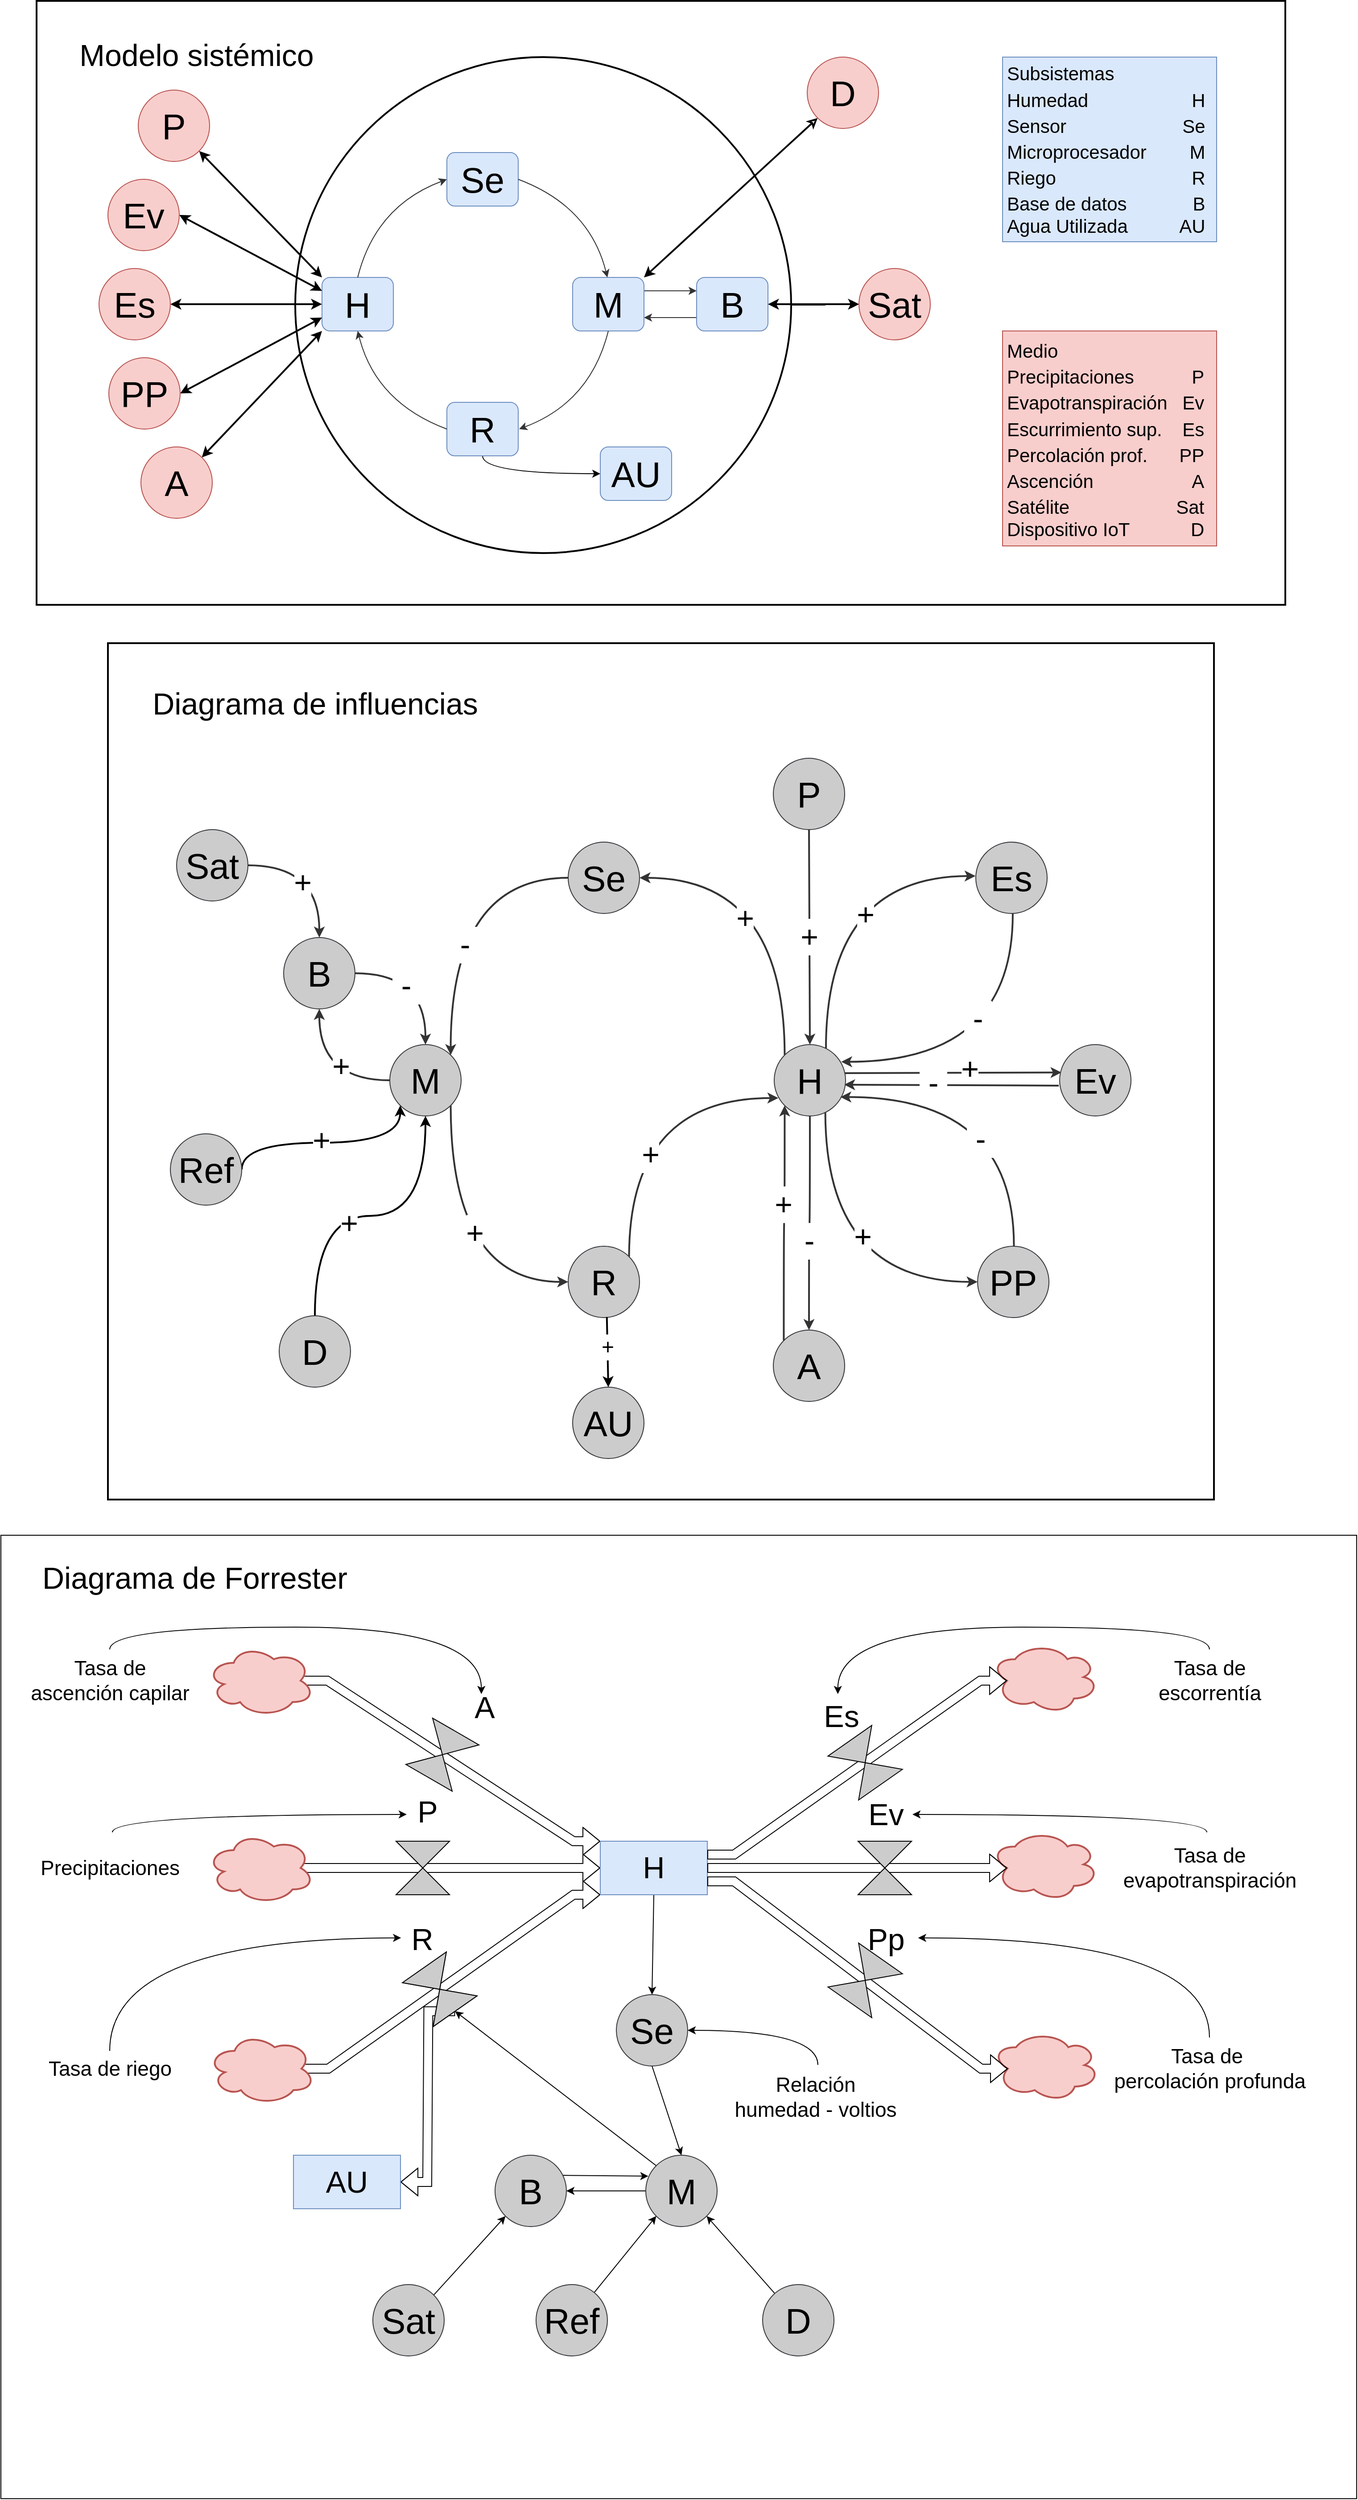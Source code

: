 <mxfile version="20.5.3" type="device"><diagram id="C5RBs43oDa-KdzZeNtuy" name="Page-1"><mxGraphModel dx="2495" dy="1468" grid="1" gridSize="10" guides="1" tooltips="1" connect="1" arrows="1" fold="1" page="1" pageScale="1" pageWidth="827" pageHeight="1169" math="0" shadow="0"><root><mxCell id="WIyWlLk6GJQsqaUBKTNV-0"/><mxCell id="WIyWlLk6GJQsqaUBKTNV-1" parent="WIyWlLk6GJQsqaUBKTNV-0"/><mxCell id="Ff0MFv3iBx06wTIk_5D9-178" value="" style="rounded=0;whiteSpace=wrap;html=1;labelBackgroundColor=#FFFFFF;strokeWidth=2;fontSize=34;fillColor=none;" parent="WIyWlLk6GJQsqaUBKTNV-1" vertex="1"><mxGeometry x="840" y="880" width="1240" height="960" as="geometry"/></mxCell><mxCell id="Ff0MFv3iBx06wTIk_5D9-177" value="" style="rounded=0;whiteSpace=wrap;html=1;labelBackgroundColor=#FFFFFF;strokeWidth=2;fontSize=34;fillColor=none;" parent="WIyWlLk6GJQsqaUBKTNV-1" vertex="1"><mxGeometry x="760" y="160" width="1400" height="677" as="geometry"/></mxCell><mxCell id="Qm_JlSq3FeV8o4P3RYA1-11" value="" style="rounded=0;whiteSpace=wrap;html=1;fontSize=24;fillColor=none;" parent="WIyWlLk6GJQsqaUBKTNV-1" vertex="1"><mxGeometry x="720" y="1880" width="1520" height="1080" as="geometry"/></mxCell><mxCell id="yr9IT9zQDYtp3WqwoEco-1" value="" style="edgeStyle=orthogonalEdgeStyle;rounded=0;orthogonalLoop=1;jettySize=auto;html=1;" edge="1" parent="WIyWlLk6GJQsqaUBKTNV-1" source="Ff0MFv3iBx06wTIk_5D9-63" target="Ff0MFv3iBx06wTIk_5D9-74"><mxGeometry relative="1" as="geometry"/></mxCell><mxCell id="Ff0MFv3iBx06wTIk_5D9-63" value="" style="ellipse;whiteSpace=wrap;html=1;aspect=fixed;fontSize=40;fillColor=none;strokeWidth=2;" parent="WIyWlLk6GJQsqaUBKTNV-1" vertex="1"><mxGeometry x="1050" y="223" width="556" height="556" as="geometry"/></mxCell><mxCell id="Ff0MFv3iBx06wTIk_5D9-36" value="Se" style="rounded=1;whiteSpace=wrap;html=1;fillColor=#dae8fc;strokeColor=#6c8ebf;fontSize=40;" parent="WIyWlLk6GJQsqaUBKTNV-1" vertex="1"><mxGeometry x="1220" y="330" width="80" height="60" as="geometry"/></mxCell><mxCell id="Ff0MFv3iBx06wTIk_5D9-59" style="edgeStyle=orthogonalEdgeStyle;rounded=0;orthogonalLoop=1;jettySize=auto;html=1;exitX=0;exitY=0.75;exitDx=0;exitDy=0;entryX=1;entryY=0.75;entryDx=0;entryDy=0;fontSize=40;strokeColor=#333333;" parent="WIyWlLk6GJQsqaUBKTNV-1" source="Ff0MFv3iBx06wTIk_5D9-37" target="Ff0MFv3iBx06wTIk_5D9-39" edge="1"><mxGeometry relative="1" as="geometry"/></mxCell><mxCell id="Ff0MFv3iBx06wTIk_5D9-37" value="B" style="rounded=1;whiteSpace=wrap;html=1;fillColor=#dae8fc;strokeColor=#6c8ebf;fontSize=40;" parent="WIyWlLk6GJQsqaUBKTNV-1" vertex="1"><mxGeometry x="1500" y="470" width="80" height="60" as="geometry"/></mxCell><mxCell id="Ff0MFv3iBx06wTIk_5D9-38" value="H" style="rounded=1;whiteSpace=wrap;html=1;fillColor=#dae8fc;strokeColor=#6c8ebf;fontSize=40;" parent="WIyWlLk6GJQsqaUBKTNV-1" vertex="1"><mxGeometry x="1080" y="470" width="80" height="60" as="geometry"/></mxCell><mxCell id="Ff0MFv3iBx06wTIk_5D9-58" style="edgeStyle=orthogonalEdgeStyle;rounded=0;orthogonalLoop=1;jettySize=auto;html=1;exitX=1;exitY=0.25;exitDx=0;exitDy=0;entryX=0;entryY=0.25;entryDx=0;entryDy=0;fontSize=40;strokeColor=#333333;" parent="WIyWlLk6GJQsqaUBKTNV-1" source="Ff0MFv3iBx06wTIk_5D9-39" target="Ff0MFv3iBx06wTIk_5D9-37" edge="1"><mxGeometry relative="1" as="geometry"/></mxCell><mxCell id="Ff0MFv3iBx06wTIk_5D9-39" value="M" style="rounded=1;whiteSpace=wrap;html=1;fillColor=#dae8fc;strokeColor=#6c8ebf;fontSize=40;" parent="WIyWlLk6GJQsqaUBKTNV-1" vertex="1"><mxGeometry x="1361" y="470" width="80" height="60" as="geometry"/></mxCell><mxCell id="sYHzfbM6KBAY3RaEJXUF-8" style="edgeStyle=orthogonalEdgeStyle;curved=1;rounded=0;orthogonalLoop=1;jettySize=auto;html=1;fontSize=24;exitX=0.5;exitY=1;exitDx=0;exitDy=0;" parent="WIyWlLk6GJQsqaUBKTNV-1" source="Ff0MFv3iBx06wTIk_5D9-40" target="sYHzfbM6KBAY3RaEJXUF-0" edge="1"><mxGeometry relative="1" as="geometry"/></mxCell><mxCell id="Ff0MFv3iBx06wTIk_5D9-40" value="R" style="rounded=1;whiteSpace=wrap;html=1;fillColor=#dae8fc;strokeColor=#6c8ebf;fontSize=40;" parent="WIyWlLk6GJQsqaUBKTNV-1" vertex="1"><mxGeometry x="1220" y="610" width="80" height="60" as="geometry"/></mxCell><mxCell id="Ff0MFv3iBx06wTIk_5D9-52" value="" style="curved=1;endArrow=classic;html=1;rounded=0;fontSize=40;exitX=0.5;exitY=0;exitDx=0;exitDy=0;entryX=0;entryY=0.5;entryDx=0;entryDy=0;strokeColor=#333333;" parent="WIyWlLk6GJQsqaUBKTNV-1" source="Ff0MFv3iBx06wTIk_5D9-38" target="Ff0MFv3iBx06wTIk_5D9-36" edge="1"><mxGeometry width="50" height="50" relative="1" as="geometry"><mxPoint x="1200" y="460" as="sourcePoint"/><mxPoint x="1250" y="410" as="targetPoint"/><Array as="points"><mxPoint x="1140" y="390"/></Array></mxGeometry></mxCell><mxCell id="Ff0MFv3iBx06wTIk_5D9-54" value="" style="curved=1;endArrow=classic;html=1;rounded=0;fontSize=40;exitX=0.5;exitY=0;exitDx=0;exitDy=0;entryX=0;entryY=0.5;entryDx=0;entryDy=0;strokeColor=#333333;" parent="WIyWlLk6GJQsqaUBKTNV-1" edge="1"><mxGeometry width="50" height="50" relative="1" as="geometry"><mxPoint x="1300.0" y="360" as="sourcePoint"/><mxPoint x="1400.0" y="470.0" as="targetPoint"/><Array as="points"><mxPoint x="1380" y="390"/></Array></mxGeometry></mxCell><mxCell id="Ff0MFv3iBx06wTIk_5D9-55" value="" style="curved=1;endArrow=classic;html=1;rounded=0;fontSize=40;exitX=0.5;exitY=0;exitDx=0;exitDy=0;entryX=0;entryY=0.5;entryDx=0;entryDy=0;strokeColor=#333333;" parent="WIyWlLk6GJQsqaUBKTNV-1" edge="1"><mxGeometry width="50" height="50" relative="1" as="geometry"><mxPoint x="1401.0" y="530.0" as="sourcePoint"/><mxPoint x="1301.0" y="640" as="targetPoint"/><Array as="points"><mxPoint x="1381.0" y="610"/></Array></mxGeometry></mxCell><mxCell id="Ff0MFv3iBx06wTIk_5D9-56" value="" style="curved=1;endArrow=classic;html=1;rounded=0;fontSize=40;exitX=0.5;exitY=0;exitDx=0;exitDy=0;entryX=0;entryY=0.5;entryDx=0;entryDy=0;strokeColor=#333333;" parent="WIyWlLk6GJQsqaUBKTNV-1" edge="1"><mxGeometry width="50" height="50" relative="1" as="geometry"><mxPoint x="1220.0" y="640" as="sourcePoint"/><mxPoint x="1120.0" y="530.0" as="targetPoint"/><Array as="points"><mxPoint x="1140" y="610"/></Array></mxGeometry></mxCell><mxCell id="Ff0MFv3iBx06wTIk_5D9-81" style="edgeStyle=none;rounded=0;orthogonalLoop=1;jettySize=auto;html=1;exitX=1;exitY=1;exitDx=0;exitDy=0;entryX=0;entryY=0;entryDx=0;entryDy=0;fontSize=40;startArrow=classic;startFill=1;endArrow=classic;endFill=1;strokeWidth=2;" parent="WIyWlLk6GJQsqaUBKTNV-1" source="Ff0MFv3iBx06wTIk_5D9-66" target="Ff0MFv3iBx06wTIk_5D9-38" edge="1"><mxGeometry relative="1" as="geometry"/></mxCell><mxCell id="Ff0MFv3iBx06wTIk_5D9-66" value="P" style="ellipse;whiteSpace=wrap;html=1;aspect=fixed;fontSize=40;fillColor=#f8cecc;strokeColor=#b85450;" parent="WIyWlLk6GJQsqaUBKTNV-1" vertex="1"><mxGeometry x="874" y="260" width="80" height="80" as="geometry"/></mxCell><mxCell id="Ff0MFv3iBx06wTIk_5D9-84" style="edgeStyle=none;rounded=0;orthogonalLoop=1;jettySize=auto;html=1;exitX=1;exitY=0.5;exitDx=0;exitDy=0;entryX=0;entryY=0.75;entryDx=0;entryDy=0;fontSize=40;startArrow=classic;startFill=1;endArrow=classic;endFill=1;strokeWidth=2;" parent="WIyWlLk6GJQsqaUBKTNV-1" source="Ff0MFv3iBx06wTIk_5D9-69" target="Ff0MFv3iBx06wTIk_5D9-38" edge="1"><mxGeometry relative="1" as="geometry"/></mxCell><mxCell id="Ff0MFv3iBx06wTIk_5D9-69" value="PP" style="ellipse;whiteSpace=wrap;html=1;aspect=fixed;fontSize=40;fillColor=#f8cecc;strokeColor=#b85450;" parent="WIyWlLk6GJQsqaUBKTNV-1" vertex="1"><mxGeometry x="841" y="560" width="80" height="80" as="geometry"/></mxCell><mxCell id="Ff0MFv3iBx06wTIk_5D9-83" style="edgeStyle=none;rounded=0;orthogonalLoop=1;jettySize=auto;html=1;exitX=1;exitY=0.5;exitDx=0;exitDy=0;entryX=0;entryY=0.5;entryDx=0;entryDy=0;fontSize=40;startArrow=classic;startFill=1;endArrow=classic;endFill=1;strokeWidth=2;" parent="WIyWlLk6GJQsqaUBKTNV-1" source="Ff0MFv3iBx06wTIk_5D9-70" target="Ff0MFv3iBx06wTIk_5D9-38" edge="1"><mxGeometry relative="1" as="geometry"/></mxCell><mxCell id="Ff0MFv3iBx06wTIk_5D9-70" value="Es" style="ellipse;whiteSpace=wrap;html=1;aspect=fixed;fontSize=40;fillColor=#f8cecc;strokeColor=#b85450;" parent="WIyWlLk6GJQsqaUBKTNV-1" vertex="1"><mxGeometry x="830" y="460" width="80" height="80" as="geometry"/></mxCell><mxCell id="Ff0MFv3iBx06wTIk_5D9-80" style="edgeStyle=none;rounded=0;orthogonalLoop=1;jettySize=auto;html=1;exitX=1;exitY=0;exitDx=0;exitDy=0;entryX=0;entryY=1;entryDx=0;entryDy=0;fontSize=40;startArrow=classic;startFill=1;endArrow=classic;endFill=1;strokeWidth=2;" parent="WIyWlLk6GJQsqaUBKTNV-1" source="Ff0MFv3iBx06wTIk_5D9-72" target="Ff0MFv3iBx06wTIk_5D9-38" edge="1"><mxGeometry relative="1" as="geometry"/></mxCell><mxCell id="Ff0MFv3iBx06wTIk_5D9-72" value="A" style="ellipse;whiteSpace=wrap;html=1;aspect=fixed;fontSize=40;fillColor=#f8cecc;strokeColor=#b85450;" parent="WIyWlLk6GJQsqaUBKTNV-1" vertex="1"><mxGeometry x="877" y="660" width="80" height="80" as="geometry"/></mxCell><mxCell id="Ff0MFv3iBx06wTIk_5D9-82" style="edgeStyle=none;rounded=0;orthogonalLoop=1;jettySize=auto;html=1;exitX=1;exitY=0.5;exitDx=0;exitDy=0;entryX=0;entryY=0.25;entryDx=0;entryDy=0;fontSize=40;startArrow=classic;startFill=1;endArrow=classic;endFill=1;strokeWidth=2;" parent="WIyWlLk6GJQsqaUBKTNV-1" source="Ff0MFv3iBx06wTIk_5D9-73" target="Ff0MFv3iBx06wTIk_5D9-38" edge="1"><mxGeometry relative="1" as="geometry"/></mxCell><mxCell id="Ff0MFv3iBx06wTIk_5D9-73" value="Ev" style="ellipse;whiteSpace=wrap;html=1;aspect=fixed;fontSize=40;fillColor=#f8cecc;strokeColor=#b85450;" parent="WIyWlLk6GJQsqaUBKTNV-1" vertex="1"><mxGeometry x="840" y="360" width="80" height="80" as="geometry"/></mxCell><mxCell id="Ff0MFv3iBx06wTIk_5D9-85" style="edgeStyle=none;rounded=0;orthogonalLoop=1;jettySize=auto;html=1;exitX=0;exitY=0.5;exitDx=0;exitDy=0;entryX=1;entryY=0.5;entryDx=0;entryDy=0;fontSize=40;startArrow=classic;startFill=1;endArrow=classic;endFill=1;strokeWidth=2;" parent="WIyWlLk6GJQsqaUBKTNV-1" source="Ff0MFv3iBx06wTIk_5D9-74" target="Ff0MFv3iBx06wTIk_5D9-37" edge="1"><mxGeometry relative="1" as="geometry"/></mxCell><mxCell id="Ff0MFv3iBx06wTIk_5D9-74" value="Sat" style="ellipse;whiteSpace=wrap;html=1;aspect=fixed;fontSize=40;fillColor=#f8cecc;strokeColor=#b85450;" parent="WIyWlLk6GJQsqaUBKTNV-1" vertex="1"><mxGeometry x="1682" y="460" width="80" height="80" as="geometry"/></mxCell><mxCell id="Ff0MFv3iBx06wTIk_5D9-86" value="&lt;table style=&quot;font-size: 21px;&quot;&gt;&lt;tbody&gt;&lt;tr&gt;&lt;td&gt;Subsistemas&lt;/td&gt;&lt;td&gt;&lt;br&gt;&lt;/td&gt;&lt;/tr&gt;&lt;tr&gt;&lt;td&gt;Humedad&lt;/td&gt;&lt;td style=&quot;text-align: right;&quot;&gt;&amp;nbsp; &amp;nbsp; &amp;nbsp; H&lt;/td&gt;&lt;/tr&gt;&lt;tr&gt;&lt;td&gt;Sensor&lt;/td&gt;&lt;td style=&quot;text-align: right;&quot;&gt;Se&lt;/td&gt;&lt;/tr&gt;&lt;tr&gt;&lt;td&gt;Microprocesador&amp;nbsp;&amp;nbsp;&lt;/td&gt;&lt;td style=&quot;text-align: right;&quot;&gt;M&lt;/td&gt;&lt;/tr&gt;&lt;tr&gt;&lt;td&gt;Riego&lt;/td&gt;&lt;td style=&quot;text-align: right;&quot;&gt;R&lt;/td&gt;&lt;/tr&gt;&lt;tr&gt;&lt;td&gt;Base de datos&lt;br&gt;Agua Utilizada&lt;/td&gt;&lt;td style=&quot;text-align: right;&quot;&gt;B&lt;br&gt;AU&lt;/td&gt;&lt;/tr&gt;&lt;/tbody&gt;&lt;/table&gt;" style="rounded=0;whiteSpace=wrap;html=1;strokeColor=#6c8ebf;fontSize=34;fillColor=#dae8fc;align=left;" parent="WIyWlLk6GJQsqaUBKTNV-1" vertex="1"><mxGeometry x="1843" y="223" width="240" height="207" as="geometry"/></mxCell><mxCell id="Ff0MFv3iBx06wTIk_5D9-87" value="&lt;table style=&quot;font-size: 21px;&quot;&gt;&lt;tbody style=&quot;font-size: 21px;&quot;&gt;&lt;tr style=&quot;font-size: 21px;&quot;&gt;&lt;td style=&quot;font-size: 21px;&quot;&gt;Medio&lt;/td&gt;&lt;td style=&quot;font-size: 21px;&quot;&gt;&lt;br style=&quot;font-size: 21px;&quot;&gt;&lt;/td&gt;&lt;/tr&gt;&lt;tr style=&quot;font-size: 21px;&quot;&gt;&lt;td style=&quot;font-size: 21px;&quot;&gt;Precipitaciones&lt;/td&gt;&lt;td style=&quot;text-align: right; font-size: 21px;&quot;&gt;&amp;nbsp; &amp;nbsp; P&lt;/td&gt;&lt;/tr&gt;&lt;tr style=&quot;font-size: 21px;&quot;&gt;&lt;td style=&quot;text-align: center; font-size: 21px;&quot;&gt;Evapotranspiración&lt;/td&gt;&lt;td style=&quot;text-align: right; font-size: 21px;&quot;&gt;Ev&lt;/td&gt;&lt;/tr&gt;&lt;tr style=&quot;font-size: 21px;&quot;&gt;&lt;td style=&quot;font-size: 21px;&quot;&gt;Escurrimiento sup.&lt;/td&gt;&lt;td style=&quot;text-align: right; font-size: 21px;&quot;&gt;Es&lt;/td&gt;&lt;/tr&gt;&lt;tr style=&quot;font-size: 21px;&quot;&gt;&lt;td style=&quot;font-size: 21px;&quot;&gt;Percolación prof.&lt;/td&gt;&lt;td style=&quot;text-align: right; font-size: 21px;&quot;&gt;PP&lt;/td&gt;&lt;/tr&gt;&lt;tr style=&quot;font-size: 21px;&quot;&gt;&lt;td style=&quot;font-size: 21px;&quot;&gt;Ascención&lt;/td&gt;&lt;td style=&quot;text-align: right; font-size: 21px;&quot;&gt;A&lt;/td&gt;&lt;/tr&gt;&lt;tr style=&quot;font-size: 21px;&quot;&gt;&lt;td style=&quot;font-size: 21px;&quot;&gt;Satélite&lt;br&gt;Dispositivo IoT&lt;/td&gt;&lt;td style=&quot;text-align: right; font-size: 21px;&quot;&gt;Sat&lt;br&gt;D&lt;/td&gt;&lt;/tr&gt;&lt;tr style=&quot;font-size: 21px;&quot;&gt;&lt;td style=&quot;font-size: 21px;&quot;&gt;&lt;br style=&quot;font-size: 21px;&quot;&gt;&lt;/td&gt;&lt;td style=&quot;font-size: 21px;&quot;&gt;&lt;br style=&quot;font-size: 21px;&quot;&gt;&lt;/td&gt;&lt;/tr&gt;&lt;/tbody&gt;&lt;/table&gt;" style="rounded=0;whiteSpace=wrap;html=1;strokeColor=#b85450;fontSize=21;fillColor=#f8cecc;align=left;verticalAlign=top;" parent="WIyWlLk6GJQsqaUBKTNV-1" vertex="1"><mxGeometry x="1843" y="530" width="240" height="241" as="geometry"/></mxCell><mxCell id="Ff0MFv3iBx06wTIk_5D9-154" style="edgeStyle=none;rounded=0;orthogonalLoop=1;jettySize=auto;html=1;exitX=0.5;exitY=0;exitDx=0;exitDy=0;entryX=0.5;entryY=1;entryDx=0;entryDy=0;strokeColor=#333333;strokeWidth=2;fontSize=21;startArrow=classic;startFill=1;endArrow=none;endFill=0;" parent="WIyWlLk6GJQsqaUBKTNV-1" source="Ff0MFv3iBx06wTIk_5D9-120" target="Ff0MFv3iBx06wTIk_5D9-107" edge="1"><mxGeometry relative="1" as="geometry"/></mxCell><mxCell id="Ff0MFv3iBx06wTIk_5D9-158" value="&lt;font style=&quot;font-size: 34px; background-color: rgb(255, 255, 255);&quot;&gt;+&lt;/font&gt;" style="edgeLabel;html=1;align=center;verticalAlign=middle;resizable=0;points=[];fontSize=21;" parent="Ff0MFv3iBx06wTIk_5D9-154" vertex="1" connectable="0"><mxGeometry x="-0.295" y="-1" relative="1" as="geometry"><mxPoint x="-2" y="-36" as="offset"/></mxGeometry></mxCell><mxCell id="Ff0MFv3iBx06wTIk_5D9-107" value="P" style="ellipse;whiteSpace=wrap;html=1;aspect=fixed;fontSize=40;fillColor=#CCCCCC;strokeColor=#36393d;" parent="WIyWlLk6GJQsqaUBKTNV-1" vertex="1"><mxGeometry x="1586" y="1009" width="80" height="80" as="geometry"/></mxCell><mxCell id="Ff0MFv3iBx06wTIk_5D9-147" style="edgeStyle=orthogonalEdgeStyle;curved=1;rounded=0;orthogonalLoop=1;jettySize=auto;html=1;exitX=0;exitY=0.5;exitDx=0;exitDy=0;entryX=0.716;entryY=0.942;entryDx=0;entryDy=0;strokeColor=#333333;strokeWidth=2;fontSize=21;startArrow=classic;startFill=1;endArrow=none;endFill=0;entryPerimeter=0;" parent="WIyWlLk6GJQsqaUBKTNV-1" source="Ff0MFv3iBx06wTIk_5D9-109" target="Ff0MFv3iBx06wTIk_5D9-120" edge="1"><mxGeometry relative="1" as="geometry"/></mxCell><mxCell id="Ff0MFv3iBx06wTIk_5D9-167" value="+" style="edgeLabel;html=1;align=center;verticalAlign=middle;resizable=0;points=[];fontSize=34;" parent="Ff0MFv3iBx06wTIk_5D9-147" vertex="1" connectable="0"><mxGeometry x="0.227" y="-41" relative="1" as="geometry"><mxPoint as="offset"/></mxGeometry></mxCell><mxCell id="Ff0MFv3iBx06wTIk_5D9-109" value="PP" style="ellipse;whiteSpace=wrap;html=1;aspect=fixed;fontSize=40;fillColor=#CCCCCC;strokeColor=#36393d;" parent="WIyWlLk6GJQsqaUBKTNV-1" vertex="1"><mxGeometry x="1815" y="1556" width="80" height="80" as="geometry"/></mxCell><mxCell id="Ff0MFv3iBx06wTIk_5D9-111" value="Es" style="ellipse;whiteSpace=wrap;html=1;aspect=fixed;fontSize=40;fillColor=#CCCCCC;strokeColor=#36393d;" parent="WIyWlLk6GJQsqaUBKTNV-1" vertex="1"><mxGeometry x="1813" y="1103" width="80" height="80" as="geometry"/></mxCell><mxCell id="Ff0MFv3iBx06wTIk_5D9-146" style="edgeStyle=orthogonalEdgeStyle;curved=1;rounded=0;orthogonalLoop=1;jettySize=auto;html=1;exitX=0.5;exitY=0;exitDx=0;exitDy=0;entryX=0.5;entryY=1;entryDx=0;entryDy=0;strokeColor=#333333;strokeWidth=2;fontSize=21;startArrow=classic;startFill=1;endArrow=none;endFill=0;" parent="WIyWlLk6GJQsqaUBKTNV-1" source="Ff0MFv3iBx06wTIk_5D9-113" target="Ff0MFv3iBx06wTIk_5D9-120" edge="1"><mxGeometry relative="1" as="geometry"/></mxCell><mxCell id="Ff0MFv3iBx06wTIk_5D9-168" value="&amp;nbsp;-&amp;nbsp;" style="edgeLabel;html=1;align=center;verticalAlign=middle;resizable=0;points=[];fontSize=34;" parent="Ff0MFv3iBx06wTIk_5D9-146" vertex="1" connectable="0"><mxGeometry x="0.196" y="-1" relative="1" as="geometry"><mxPoint x="-2" y="43" as="offset"/></mxGeometry></mxCell><mxCell id="Ff0MFv3iBx06wTIk_5D9-113" value="A" style="ellipse;whiteSpace=wrap;html=1;aspect=fixed;fontSize=40;fillColor=#CCCCCC;strokeColor=#36393d;" parent="WIyWlLk6GJQsqaUBKTNV-1" vertex="1"><mxGeometry x="1586" y="1650" width="80" height="80" as="geometry"/></mxCell><mxCell id="Ff0MFv3iBx06wTIk_5D9-155" style="edgeStyle=none;rounded=0;orthogonalLoop=1;jettySize=auto;html=1;exitX=0.026;exitY=0.291;exitDx=0;exitDy=0;entryX=0.983;entryY=0.3;entryDx=0;entryDy=0;entryPerimeter=0;strokeColor=#333333;strokeWidth=2;fontSize=21;startArrow=classic;startFill=1;endArrow=none;endFill=0;exitPerimeter=0;" parent="WIyWlLk6GJQsqaUBKTNV-1" edge="1"><mxGeometry relative="1" as="geometry"><mxPoint x="1909.08" y="1361.28" as="sourcePoint"/><mxPoint x="1665.64" y="1362" as="targetPoint"/></mxGeometry></mxCell><mxCell id="Ff0MFv3iBx06wTIk_5D9-164" value="+" style="edgeLabel;html=1;align=center;verticalAlign=middle;resizable=0;points=[];fontSize=34;" parent="Ff0MFv3iBx06wTIk_5D9-155" vertex="1" connectable="0"><mxGeometry x="-0.262" y="-5" relative="1" as="geometry"><mxPoint x="-13" as="offset"/></mxGeometry></mxCell><mxCell id="Ff0MFv3iBx06wTIk_5D9-115" value="Ev" style="ellipse;whiteSpace=wrap;html=1;aspect=fixed;fontSize=40;fillColor=#CCCCCC;strokeColor=#36393d;" parent="WIyWlLk6GJQsqaUBKTNV-1" vertex="1"><mxGeometry x="1907" y="1330" width="80" height="80" as="geometry"/></mxCell><mxCell id="Ff0MFv3iBx06wTIk_5D9-127" style="edgeStyle=orthogonalEdgeStyle;curved=1;rounded=0;orthogonalLoop=1;jettySize=auto;html=1;exitX=1;exitY=0.5;exitDx=0;exitDy=0;entryX=0.5;entryY=0;entryDx=0;entryDy=0;strokeColor=#333333;strokeWidth=2;fontSize=21;startArrow=none;startFill=0;endArrow=classic;endFill=1;" parent="WIyWlLk6GJQsqaUBKTNV-1" source="Ff0MFv3iBx06wTIk_5D9-117" target="Ff0MFv3iBx06wTIk_5D9-118" edge="1"><mxGeometry relative="1" as="geometry"/></mxCell><mxCell id="Ff0MFv3iBx06wTIk_5D9-176" value="+" style="edgeLabel;html=1;align=center;verticalAlign=middle;resizable=0;points=[];fontSize=34;" parent="Ff0MFv3iBx06wTIk_5D9-127" vertex="1" connectable="0"><mxGeometry x="-0.25" y="-19" relative="1" as="geometry"><mxPoint as="offset"/></mxGeometry></mxCell><mxCell id="Ff0MFv3iBx06wTIk_5D9-117" value="Sat" style="ellipse;whiteSpace=wrap;html=1;aspect=fixed;fontSize=40;fillColor=#CCCCCC;strokeColor=#36393d;flipV=0;" parent="WIyWlLk6GJQsqaUBKTNV-1" vertex="1"><mxGeometry x="917" y="1089" width="80" height="80" as="geometry"/></mxCell><mxCell id="Ff0MFv3iBx06wTIk_5D9-129" style="edgeStyle=orthogonalEdgeStyle;curved=1;rounded=0;orthogonalLoop=1;jettySize=auto;html=1;exitX=1;exitY=0.5;exitDx=0;exitDy=0;entryX=0.5;entryY=0;entryDx=0;entryDy=0;strokeColor=#333333;strokeWidth=2;fontSize=21;startArrow=none;startFill=0;endArrow=classic;endFill=1;" parent="WIyWlLk6GJQsqaUBKTNV-1" source="Ff0MFv3iBx06wTIk_5D9-118" target="Ff0MFv3iBx06wTIk_5D9-123" edge="1"><mxGeometry relative="1" as="geometry"/></mxCell><mxCell id="Ff0MFv3iBx06wTIk_5D9-174" value="&amp;nbsp;-&amp;nbsp;" style="edgeLabel;html=1;align=center;verticalAlign=middle;resizable=0;points=[];fontSize=34;" parent="Ff0MFv3iBx06wTIk_5D9-129" vertex="1" connectable="0"><mxGeometry x="-0.284" y="-14" relative="1" as="geometry"><mxPoint as="offset"/></mxGeometry></mxCell><mxCell id="Ff0MFv3iBx06wTIk_5D9-118" value="B" style="ellipse;whiteSpace=wrap;html=1;aspect=fixed;fontSize=40;fillColor=#CCCCCC;strokeColor=#36393d;flipV=0;" parent="WIyWlLk6GJQsqaUBKTNV-1" vertex="1"><mxGeometry x="1037" y="1210" width="80" height="80" as="geometry"/></mxCell><mxCell id="Ff0MFv3iBx06wTIk_5D9-136" style="edgeStyle=orthogonalEdgeStyle;curved=1;rounded=0;orthogonalLoop=1;jettySize=auto;html=1;exitX=1;exitY=0.5;exitDx=0;exitDy=0;entryX=0;entryY=0;entryDx=0;entryDy=0;strokeColor=#333333;strokeWidth=2;fontSize=21;startArrow=classic;startFill=1;endArrow=none;endFill=0;" parent="WIyWlLk6GJQsqaUBKTNV-1" source="Ff0MFv3iBx06wTIk_5D9-121" target="Ff0MFv3iBx06wTIk_5D9-120" edge="1"><mxGeometry relative="1" as="geometry"/></mxCell><mxCell id="Ff0MFv3iBx06wTIk_5D9-171" value="+" style="edgeLabel;html=1;align=center;verticalAlign=middle;resizable=0;points=[];fontSize=34;" parent="Ff0MFv3iBx06wTIk_5D9-136" vertex="1" connectable="0"><mxGeometry x="-0.348" y="-45" relative="1" as="geometry"><mxPoint as="offset"/></mxGeometry></mxCell><mxCell id="Ff0MFv3iBx06wTIk_5D9-145" style="edgeStyle=orthogonalEdgeStyle;curved=1;rounded=0;orthogonalLoop=1;jettySize=auto;html=1;exitX=0;exitY=1;exitDx=0;exitDy=0;entryX=0;entryY=0;entryDx=0;entryDy=0;strokeColor=#333333;strokeWidth=2;fontSize=21;startArrow=classic;startFill=1;endArrow=none;endFill=0;" parent="WIyWlLk6GJQsqaUBKTNV-1" source="Ff0MFv3iBx06wTIk_5D9-120" target="Ff0MFv3iBx06wTIk_5D9-113" edge="1"><mxGeometry relative="1" as="geometry"><Array as="points"><mxPoint x="1599" y="1530"/><mxPoint x="1598" y="1530"/></Array></mxGeometry></mxCell><mxCell id="Ff0MFv3iBx06wTIk_5D9-169" value="+" style="edgeLabel;html=1;align=center;verticalAlign=middle;resizable=0;points=[];fontSize=34;" parent="Ff0MFv3iBx06wTIk_5D9-145" vertex="1" connectable="0"><mxGeometry x="-0.165" y="-2" relative="1" as="geometry"><mxPoint as="offset"/></mxGeometry></mxCell><mxCell id="Ff0MFv3iBx06wTIk_5D9-152" style="rounded=0;orthogonalLoop=1;jettySize=auto;html=1;exitX=0.98;exitY=0.624;exitDx=0;exitDy=0;strokeColor=#333333;strokeWidth=2;fontSize=21;startArrow=classic;startFill=1;endArrow=none;endFill=0;exitPerimeter=0;" parent="WIyWlLk6GJQsqaUBKTNV-1" edge="1"><mxGeometry relative="1" as="geometry"><mxPoint x="1665.4" y="1374.92" as="sourcePoint"/><mxPoint x="1906" y="1376" as="targetPoint"/></mxGeometry></mxCell><mxCell id="Ff0MFv3iBx06wTIk_5D9-165" value="&amp;nbsp;-&amp;nbsp;" style="edgeLabel;html=1;align=center;verticalAlign=middle;resizable=0;points=[];fontSize=34;" parent="Ff0MFv3iBx06wTIk_5D9-152" vertex="1" connectable="0"><mxGeometry x="0.235" y="-1" relative="1" as="geometry"><mxPoint x="-49" y="-4" as="offset"/></mxGeometry></mxCell><mxCell id="Ff0MFv3iBx06wTIk_5D9-120" value="H" style="ellipse;whiteSpace=wrap;html=1;aspect=fixed;fontSize=40;fillColor=#CCCCCC;strokeColor=#36393d;" parent="WIyWlLk6GJQsqaUBKTNV-1" vertex="1"><mxGeometry x="1587" y="1330" width="80" height="80" as="geometry"/></mxCell><mxCell id="Ff0MFv3iBx06wTIk_5D9-134" style="edgeStyle=orthogonalEdgeStyle;curved=1;rounded=0;orthogonalLoop=1;jettySize=auto;html=1;exitX=0;exitY=0.5;exitDx=0;exitDy=0;entryX=1;entryY=0;entryDx=0;entryDy=0;strokeColor=#333333;strokeWidth=2;fontSize=21;startArrow=none;startFill=0;endArrow=classic;endFill=1;" parent="WIyWlLk6GJQsqaUBKTNV-1" source="Ff0MFv3iBx06wTIk_5D9-121" target="Ff0MFv3iBx06wTIk_5D9-123" edge="1"><mxGeometry relative="1" as="geometry"/></mxCell><mxCell id="Ff0MFv3iBx06wTIk_5D9-172" value="&amp;nbsp;-&amp;nbsp;" style="edgeLabel;html=1;align=center;verticalAlign=middle;resizable=0;points=[];fontSize=34;" parent="Ff0MFv3iBx06wTIk_5D9-134" vertex="1" connectable="0"><mxGeometry x="0.247" y="15" relative="1" as="geometry"><mxPoint as="offset"/></mxGeometry></mxCell><mxCell id="Ff0MFv3iBx06wTIk_5D9-121" value="Se" style="ellipse;whiteSpace=wrap;html=1;aspect=fixed;fontSize=40;fillColor=#CCCCCC;strokeColor=#36393d;flipV=0;" parent="WIyWlLk6GJQsqaUBKTNV-1" vertex="1"><mxGeometry x="1356" y="1103" width="80" height="80" as="geometry"/></mxCell><mxCell id="Ff0MFv3iBx06wTIk_5D9-139" style="edgeStyle=orthogonalEdgeStyle;curved=1;rounded=0;orthogonalLoop=1;jettySize=auto;html=1;exitX=0.058;exitY=0.748;exitDx=0;exitDy=0;entryX=1;entryY=0;entryDx=0;entryDy=0;strokeColor=#333333;strokeWidth=2;fontSize=21;startArrow=classic;startFill=1;endArrow=none;endFill=0;exitPerimeter=0;" parent="WIyWlLk6GJQsqaUBKTNV-1" source="Ff0MFv3iBx06wTIk_5D9-120" target="Ff0MFv3iBx06wTIk_5D9-122" edge="1"><mxGeometry relative="1" as="geometry"/></mxCell><mxCell id="Ff0MFv3iBx06wTIk_5D9-170" value="+" style="edgeLabel;html=1;align=center;verticalAlign=middle;resizable=0;points=[];fontSize=34;" parent="Ff0MFv3iBx06wTIk_5D9-139" vertex="1" connectable="0"><mxGeometry x="0.335" y="23" relative="1" as="geometry"><mxPoint as="offset"/></mxGeometry></mxCell><mxCell id="Ff0MFv3iBx06wTIk_5D9-122" value="R" style="ellipse;whiteSpace=wrap;html=1;aspect=fixed;fontSize=40;fillColor=#CCCCCC;strokeColor=#36393d;flipV=0;" parent="WIyWlLk6GJQsqaUBKTNV-1" vertex="1"><mxGeometry x="1356" y="1556" width="80" height="80" as="geometry"/></mxCell><mxCell id="Ff0MFv3iBx06wTIk_5D9-131" style="edgeStyle=orthogonalEdgeStyle;curved=1;rounded=0;orthogonalLoop=1;jettySize=auto;html=1;exitX=0;exitY=0.5;exitDx=0;exitDy=0;entryX=0.5;entryY=1;entryDx=0;entryDy=0;strokeColor=#333333;strokeWidth=2;fontSize=21;startArrow=none;startFill=0;endArrow=classic;endFill=1;" parent="WIyWlLk6GJQsqaUBKTNV-1" source="Ff0MFv3iBx06wTIk_5D9-123" target="Ff0MFv3iBx06wTIk_5D9-118" edge="1"><mxGeometry relative="1" as="geometry"/></mxCell><mxCell id="Ff0MFv3iBx06wTIk_5D9-175" value="+" style="edgeLabel;html=1;align=center;verticalAlign=middle;resizable=0;points=[];fontSize=34;" parent="Ff0MFv3iBx06wTIk_5D9-131" vertex="1" connectable="0"><mxGeometry x="-0.306" y="-16" relative="1" as="geometry"><mxPoint as="offset"/></mxGeometry></mxCell><mxCell id="Ff0MFv3iBx06wTIk_5D9-135" style="edgeStyle=orthogonalEdgeStyle;curved=1;rounded=0;orthogonalLoop=1;jettySize=auto;html=1;exitX=0;exitY=0.5;exitDx=0;exitDy=0;entryX=1;entryY=1;entryDx=0;entryDy=0;strokeColor=#333333;strokeWidth=2;fontSize=21;startArrow=classic;startFill=1;endArrow=none;endFill=0;" parent="WIyWlLk6GJQsqaUBKTNV-1" source="Ff0MFv3iBx06wTIk_5D9-122" target="Ff0MFv3iBx06wTIk_5D9-123" edge="1"><mxGeometry relative="1" as="geometry"/></mxCell><mxCell id="Ff0MFv3iBx06wTIk_5D9-173" value="+" style="edgeLabel;html=1;align=center;verticalAlign=middle;resizable=0;points=[];fontSize=34;" parent="Ff0MFv3iBx06wTIk_5D9-135" vertex="1" connectable="0"><mxGeometry x="0.135" y="-26" relative="1" as="geometry"><mxPoint as="offset"/></mxGeometry></mxCell><mxCell id="Ff0MFv3iBx06wTIk_5D9-123" value="M" style="ellipse;whiteSpace=wrap;html=1;aspect=fixed;fontSize=40;fillColor=#CCCCCC;strokeColor=#36393d;flipV=0;" parent="WIyWlLk6GJQsqaUBKTNV-1" vertex="1"><mxGeometry x="1156" y="1330" width="80" height="80" as="geometry"/></mxCell><mxCell id="yr9IT9zQDYtp3WqwoEco-6" style="edgeStyle=orthogonalEdgeStyle;rounded=0;orthogonalLoop=1;jettySize=auto;html=1;exitX=1;exitY=0.5;exitDx=0;exitDy=0;entryX=0;entryY=1;entryDx=0;entryDy=0;strokeWidth=2;startArrow=none;startFill=0;curved=1;" edge="1" parent="WIyWlLk6GJQsqaUBKTNV-1" source="Ff0MFv3iBx06wTIk_5D9-124" target="Ff0MFv3iBx06wTIk_5D9-123"><mxGeometry relative="1" as="geometry"><Array as="points"><mxPoint x="1168" y="1440"/></Array></mxGeometry></mxCell><mxCell id="yr9IT9zQDYtp3WqwoEco-9" value="+" style="edgeLabel;html=1;align=center;verticalAlign=middle;resizable=0;points=[];fontSize=34;" vertex="1" connectable="0" parent="yr9IT9zQDYtp3WqwoEco-6"><mxGeometry x="-0.051" y="3" relative="1" as="geometry"><mxPoint as="offset"/></mxGeometry></mxCell><mxCell id="Ff0MFv3iBx06wTIk_5D9-124" value="Ref" style="ellipse;whiteSpace=wrap;html=1;aspect=fixed;fontSize=40;fillColor=#CCCCCC;strokeColor=#36393d;flipV=0;" parent="WIyWlLk6GJQsqaUBKTNV-1" vertex="1"><mxGeometry x="910" y="1430" width="80" height="80" as="geometry"/></mxCell><mxCell id="Ff0MFv3iBx06wTIk_5D9-150" style="edgeStyle=orthogonalEdgeStyle;curved=1;rounded=0;orthogonalLoop=1;jettySize=auto;html=1;exitX=0.927;exitY=0.734;exitDx=0;exitDy=0;entryX=1;entryY=1;entryDx=0;entryDy=0;strokeColor=#333333;strokeWidth=2;fontSize=21;startArrow=classic;startFill=1;endArrow=none;endFill=0;exitPerimeter=0;" parent="WIyWlLk6GJQsqaUBKTNV-1" source="Ff0MFv3iBx06wTIk_5D9-120" edge="1"><mxGeometry relative="1" as="geometry"><mxPoint x="1696.004" y="1358.284" as="sourcePoint"/><mxPoint x="1855.72" y="1556" as="targetPoint"/></mxGeometry></mxCell><mxCell id="Ff0MFv3iBx06wTIk_5D9-166" value="&amp;nbsp;-&amp;nbsp;" style="edgeLabel;html=1;align=center;verticalAlign=middle;resizable=0;points=[];fontSize=34;" parent="Ff0MFv3iBx06wTIk_5D9-150" vertex="1" connectable="0"><mxGeometry x="0.339" y="-38" relative="1" as="geometry"><mxPoint as="offset"/></mxGeometry></mxCell><mxCell id="Ff0MFv3iBx06wTIk_5D9-156" style="edgeStyle=orthogonalEdgeStyle;curved=1;rounded=0;orthogonalLoop=1;jettySize=auto;html=1;exitX=0;exitY=0.5;exitDx=0;exitDy=0;entryX=0.725;entryY=0.054;entryDx=0;entryDy=0;strokeColor=#333333;strokeWidth=2;fontSize=21;startArrow=classic;startFill=1;endArrow=none;endFill=0;entryPerimeter=0;" parent="WIyWlLk6GJQsqaUBKTNV-1" target="Ff0MFv3iBx06wTIk_5D9-120" edge="1"><mxGeometry relative="1" as="geometry"><mxPoint x="1812.72" y="1141.004" as="sourcePoint"/><mxPoint x="1653.004" y="1338.72" as="targetPoint"/></mxGeometry></mxCell><mxCell id="Ff0MFv3iBx06wTIk_5D9-162" value="+" style="edgeLabel;html=1;align=center;verticalAlign=middle;resizable=0;points=[];fontSize=34;" parent="Ff0MFv3iBx06wTIk_5D9-156" vertex="1" connectable="0"><mxGeometry x="-0.316" y="42" relative="1" as="geometry"><mxPoint x="-1" as="offset"/></mxGeometry></mxCell><mxCell id="Ff0MFv3iBx06wTIk_5D9-157" style="edgeStyle=orthogonalEdgeStyle;curved=1;rounded=0;orthogonalLoop=1;jettySize=auto;html=1;exitX=0.939;exitY=0.241;exitDx=0;exitDy=0;entryX=1;entryY=1;entryDx=0;entryDy=0;strokeColor=#333333;strokeWidth=2;fontSize=21;startArrow=classic;startFill=1;endArrow=none;endFill=0;exitPerimeter=0;" parent="WIyWlLk6GJQsqaUBKTNV-1" source="Ff0MFv3iBx06wTIk_5D9-120" edge="1"><mxGeometry relative="1" as="geometry"><mxPoint x="1654.004" y="1340.716" as="sourcePoint"/><mxPoint x="1854.44" y="1183.0" as="targetPoint"/></mxGeometry></mxCell><mxCell id="Ff0MFv3iBx06wTIk_5D9-163" value="&amp;nbsp;-&amp;nbsp;" style="edgeLabel;html=1;align=center;verticalAlign=middle;resizable=0;points=[];fontSize=34;" parent="Ff0MFv3iBx06wTIk_5D9-157" vertex="1" connectable="0"><mxGeometry x="0.345" y="41" relative="1" as="geometry"><mxPoint x="1" as="offset"/></mxGeometry></mxCell><mxCell id="Ff0MFv3iBx06wTIk_5D9-179" value="Modelo sistémico" style="text;html=1;align=center;verticalAlign=middle;resizable=0;points=[];autosize=1;strokeColor=none;fillColor=none;fontSize=34;" parent="WIyWlLk6GJQsqaUBKTNV-1" vertex="1"><mxGeometry x="794" y="196" width="290" height="50" as="geometry"/></mxCell><mxCell id="Ff0MFv3iBx06wTIk_5D9-180" value="Diagrama de influencias" style="text;html=1;align=center;verticalAlign=middle;resizable=0;points=[];autosize=1;strokeColor=none;fillColor=none;fontSize=34;" parent="WIyWlLk6GJQsqaUBKTNV-1" vertex="1"><mxGeometry x="877" y="923" width="390" height="50" as="geometry"/></mxCell><mxCell id="gsLCuMUsKtOvi1DSE7m1-13" style="edgeStyle=entityRelationEdgeStyle;rounded=0;orthogonalLoop=1;jettySize=auto;html=1;exitX=0.875;exitY=0.5;exitDx=0;exitDy=0;exitPerimeter=0;entryX=0;entryY=0;entryDx=0;entryDy=0;shape=flexArrow;" parent="WIyWlLk6GJQsqaUBKTNV-1" source="Ff0MFv3iBx06wTIk_5D9-181" edge="1"><mxGeometry relative="1" as="geometry"><mxPoint x="1392.0" y="2223" as="targetPoint"/></mxGeometry></mxCell><mxCell id="Ff0MFv3iBx06wTIk_5D9-181" value="" style="ellipse;shape=cloud;whiteSpace=wrap;html=1;labelBackgroundColor=#FFFFFF;strokeWidth=2;fontSize=34;fillColor=#f8cecc;strokeColor=#b85450;" parent="WIyWlLk6GJQsqaUBKTNV-1" vertex="1"><mxGeometry x="951" y="2003" width="120" height="80" as="geometry"/></mxCell><mxCell id="gsLCuMUsKtOvi1DSE7m1-14" style="edgeStyle=entityRelationEdgeStyle;shape=flexArrow;rounded=0;orthogonalLoop=1;jettySize=auto;html=1;exitX=0.875;exitY=0.5;exitDx=0;exitDy=0;exitPerimeter=0;entryX=0;entryY=0.5;entryDx=0;entryDy=0;" parent="WIyWlLk6GJQsqaUBKTNV-1" source="gsLCuMUsKtOvi1DSE7m1-3" edge="1"><mxGeometry relative="1" as="geometry"><mxPoint x="1392.0" y="2253" as="targetPoint"/></mxGeometry></mxCell><mxCell id="gsLCuMUsKtOvi1DSE7m1-3" value="" style="ellipse;shape=cloud;whiteSpace=wrap;html=1;labelBackgroundColor=#FFFFFF;strokeWidth=2;fontSize=34;fillColor=#f8cecc;strokeColor=#b85450;" parent="WIyWlLk6GJQsqaUBKTNV-1" vertex="1"><mxGeometry x="951" y="2213" width="120" height="80" as="geometry"/></mxCell><mxCell id="gsLCuMUsKtOvi1DSE7m1-15" style="edgeStyle=entityRelationEdgeStyle;shape=flexArrow;rounded=0;orthogonalLoop=1;jettySize=auto;html=1;exitX=0.875;exitY=0.5;exitDx=0;exitDy=0;exitPerimeter=0;entryX=0;entryY=1;entryDx=0;entryDy=0;" parent="WIyWlLk6GJQsqaUBKTNV-1" source="gsLCuMUsKtOvi1DSE7m1-6" edge="1"><mxGeometry relative="1" as="geometry"><mxPoint x="1392.0" y="2283" as="targetPoint"/></mxGeometry></mxCell><mxCell id="sYHzfbM6KBAY3RaEJXUF-11" style="rounded=0;orthogonalLoop=1;jettySize=auto;html=1;strokeWidth=1;fontSize=24;shape=flexArrow;exitX=0.5;exitY=1;exitDx=0;exitDy=0;elbow=vertical;entryX=0;entryY=0.5;entryDx=0;entryDy=0;edgeStyle=entityRelationEdgeStyle;" parent="WIyWlLk6GJQsqaUBKTNV-1" source="gsLCuMUsKtOvi1DSE7m1-197" target="sYHzfbM6KBAY3RaEJXUF-6" edge="1"><mxGeometry relative="1" as="geometry"><mxPoint x="1010" y="2510" as="sourcePoint"/><mxPoint x="960" y="2810" as="targetPoint"/></mxGeometry></mxCell><mxCell id="gsLCuMUsKtOvi1DSE7m1-6" value="" style="ellipse;shape=cloud;whiteSpace=wrap;html=1;labelBackgroundColor=#FFFFFF;strokeWidth=2;fontSize=34;fillColor=#f8cecc;strokeColor=#b85450;" parent="WIyWlLk6GJQsqaUBKTNV-1" vertex="1"><mxGeometry x="952" y="2438" width="120" height="80" as="geometry"/></mxCell><mxCell id="gsLCuMUsKtOvi1DSE7m1-16" value="" style="shape=collate;whiteSpace=wrap;html=1;rotation=-35;" parent="WIyWlLk6GJQsqaUBKTNV-1" vertex="1"><mxGeometry x="1182" y="2359" width="60" height="60" as="geometry"/></mxCell><mxCell id="gsLCuMUsKtOvi1DSE7m1-18" value="" style="shape=collate;whiteSpace=wrap;html=1;rotation=30;flipH=1;direction=east;fillColor=#CCCCCC;" parent="WIyWlLk6GJQsqaUBKTNV-1" vertex="1"><mxGeometry x="1185" y="2096" width="60" height="60" as="geometry"/></mxCell><mxCell id="gsLCuMUsKtOvi1DSE7m1-19" value="" style="shape=collate;whiteSpace=wrap;html=1;rotation=0;fillColor=#CCCCCC;" parent="WIyWlLk6GJQsqaUBKTNV-1" vertex="1"><mxGeometry x="1163" y="2223" width="60" height="60" as="geometry"/></mxCell><mxCell id="gsLCuMUsKtOvi1DSE7m1-43" value="" style="ellipse;shape=cloud;whiteSpace=wrap;html=1;labelBackgroundColor=#FFFFFF;strokeWidth=2;fontSize=34;fillColor=#f8cecc;rotation=-180;strokeColor=#b85450;" parent="WIyWlLk6GJQsqaUBKTNV-1" vertex="1"><mxGeometry x="1834" y="2438" width="120" height="80" as="geometry"/></mxCell><mxCell id="gsLCuMUsKtOvi1DSE7m1-45" value="" style="ellipse;shape=cloud;whiteSpace=wrap;html=1;labelBackgroundColor=#FFFFFF;strokeWidth=2;fontSize=34;fillColor=#f8cecc;rotation=-180;strokeColor=#b85450;" parent="WIyWlLk6GJQsqaUBKTNV-1" vertex="1"><mxGeometry x="1833" y="2213" width="120" height="80" as="geometry"/></mxCell><mxCell id="gsLCuMUsKtOvi1DSE7m1-47" value="" style="ellipse;shape=cloud;whiteSpace=wrap;html=1;labelBackgroundColor=#FFFFFF;strokeWidth=2;fontSize=34;fillColor=#f8cecc;rotation=-180;strokeColor=#b85450;" parent="WIyWlLk6GJQsqaUBKTNV-1" vertex="1"><mxGeometry x="1833" y="2003" width="120" height="80" as="geometry"/></mxCell><mxCell id="gsLCuMUsKtOvi1DSE7m1-167" style="edgeStyle=none;rounded=0;orthogonalLoop=1;jettySize=auto;html=1;exitX=0.5;exitY=0;exitDx=0;exitDy=0;entryX=0.5;entryY=0;entryDx=0;entryDy=0;fontSize=34;" parent="WIyWlLk6GJQsqaUBKTNV-1" source="gsLCuMUsKtOvi1DSE7m1-48" target="gsLCuMUsKtOvi1DSE7m1-159" edge="1"><mxGeometry relative="1" as="geometry"/></mxCell><mxCell id="gsLCuMUsKtOvi1DSE7m1-48" value="&lt;font style=&quot;font-size: 34px;&quot;&gt;H&lt;/font&gt;" style="rounded=0;whiteSpace=wrap;html=1;rotation=-180;fillColor=#dae8fc;strokeColor=#6c8ebf;" parent="WIyWlLk6GJQsqaUBKTNV-1" vertex="1"><mxGeometry x="1392" y="2223" width="120" height="60" as="geometry"/></mxCell><mxCell id="gsLCuMUsKtOvi1DSE7m1-42" style="edgeStyle=entityRelationEdgeStyle;rounded=0;orthogonalLoop=1;jettySize=auto;html=1;exitX=0;exitY=0.25;exitDx=0;exitDy=0;entryX=0.875;entryY=0.5;entryDx=0;entryDy=0;shape=flexArrow;entryPerimeter=0;" parent="WIyWlLk6GJQsqaUBKTNV-1" source="gsLCuMUsKtOvi1DSE7m1-48" target="gsLCuMUsKtOvi1DSE7m1-43" edge="1"><mxGeometry relative="1" as="geometry"/></mxCell><mxCell id="gsLCuMUsKtOvi1DSE7m1-44" style="edgeStyle=entityRelationEdgeStyle;shape=flexArrow;rounded=0;orthogonalLoop=1;jettySize=auto;html=1;exitX=0;exitY=0.5;exitDx=0;exitDy=0;entryX=0.875;entryY=0.5;entryDx=0;entryDy=0;entryPerimeter=0;" parent="WIyWlLk6GJQsqaUBKTNV-1" source="gsLCuMUsKtOvi1DSE7m1-48" target="gsLCuMUsKtOvi1DSE7m1-45" edge="1"><mxGeometry relative="1" as="geometry"/></mxCell><mxCell id="gsLCuMUsKtOvi1DSE7m1-46" style="edgeStyle=entityRelationEdgeStyle;shape=flexArrow;rounded=0;orthogonalLoop=1;jettySize=auto;html=1;exitX=0;exitY=0.75;exitDx=0;exitDy=0;entryX=0.875;entryY=0.5;entryDx=0;entryDy=0;entryPerimeter=0;" parent="WIyWlLk6GJQsqaUBKTNV-1" source="gsLCuMUsKtOvi1DSE7m1-48" target="gsLCuMUsKtOvi1DSE7m1-47" edge="1"><mxGeometry relative="1" as="geometry"/></mxCell><mxCell id="gsLCuMUsKtOvi1DSE7m1-49" value="" style="shape=collate;whiteSpace=wrap;html=1;rotation=-215;fillColor=#CCCCCC;" parent="WIyWlLk6GJQsqaUBKTNV-1" vertex="1"><mxGeometry x="1659" y="2105" width="60" height="60" as="geometry"/></mxCell><mxCell id="gsLCuMUsKtOvi1DSE7m1-50" value="" style="shape=collate;whiteSpace=wrap;html=1;rotation=-145;flipH=1;direction=east;fillColor=#CCCCCC;" parent="WIyWlLk6GJQsqaUBKTNV-1" vertex="1"><mxGeometry x="1659" y="2349" width="60" height="60" as="geometry"/></mxCell><mxCell id="gsLCuMUsKtOvi1DSE7m1-51" value="" style="shape=collate;whiteSpace=wrap;html=1;rotation=-180;fillColor=#CCCCCC;" parent="WIyWlLk6GJQsqaUBKTNV-1" vertex="1"><mxGeometry x="1681" y="2223" width="60" height="60" as="geometry"/></mxCell><mxCell id="gsLCuMUsKtOvi1DSE7m1-54" value="A" style="text;html=1;align=center;verticalAlign=middle;resizable=0;points=[];autosize=1;strokeColor=none;fillColor=none;fontSize=34;" parent="WIyWlLk6GJQsqaUBKTNV-1" vertex="1"><mxGeometry x="1237" y="2048" width="50" height="50" as="geometry"/></mxCell><mxCell id="gsLCuMUsKtOvi1DSE7m1-55" value="P" style="text;html=1;align=center;verticalAlign=middle;resizable=0;points=[];autosize=1;strokeColor=none;fillColor=none;fontSize=34;" parent="WIyWlLk6GJQsqaUBKTNV-1" vertex="1"><mxGeometry x="1173" y="2165" width="50" height="50" as="geometry"/></mxCell><mxCell id="gsLCuMUsKtOvi1DSE7m1-56" value="R" style="text;html=1;align=center;verticalAlign=middle;resizable=0;points=[];autosize=1;strokeColor=none;fillColor=none;fontSize=34;" parent="WIyWlLk6GJQsqaUBKTNV-1" vertex="1"><mxGeometry x="1167" y="2308" width="50" height="50" as="geometry"/></mxCell><mxCell id="gsLCuMUsKtOvi1DSE7m1-57" value="Es" style="text;html=1;align=center;verticalAlign=middle;resizable=0;points=[];autosize=1;strokeColor=none;fillColor=none;fontSize=34;" parent="WIyWlLk6GJQsqaUBKTNV-1" vertex="1"><mxGeometry x="1632" y="2058" width="60" height="50" as="geometry"/></mxCell><mxCell id="gsLCuMUsKtOvi1DSE7m1-58" value="Ev" style="text;html=1;align=center;verticalAlign=middle;resizable=0;points=[];autosize=1;strokeColor=none;fillColor=none;fontSize=34;" parent="WIyWlLk6GJQsqaUBKTNV-1" vertex="1"><mxGeometry x="1682" y="2168" width="60" height="50" as="geometry"/></mxCell><mxCell id="gsLCuMUsKtOvi1DSE7m1-59" value="Pp" style="text;html=1;align=center;verticalAlign=middle;resizable=0;points=[];autosize=1;strokeColor=none;fillColor=none;fontSize=34;" parent="WIyWlLk6GJQsqaUBKTNV-1" vertex="1"><mxGeometry x="1677" y="2308" width="70" height="50" as="geometry"/></mxCell><mxCell id="gsLCuMUsKtOvi1DSE7m1-162" style="edgeStyle=none;rounded=0;orthogonalLoop=1;jettySize=auto;html=1;exitX=1;exitY=0;exitDx=0;exitDy=0;entryX=0;entryY=1;entryDx=0;entryDy=0;fontSize=34;" parent="WIyWlLk6GJQsqaUBKTNV-1" source="gsLCuMUsKtOvi1DSE7m1-157" target="gsLCuMUsKtOvi1DSE7m1-161" edge="1"><mxGeometry relative="1" as="geometry"/></mxCell><mxCell id="gsLCuMUsKtOvi1DSE7m1-157" value="Sat" style="ellipse;whiteSpace=wrap;html=1;aspect=fixed;fontSize=40;fillColor=#CCCCCC;strokeColor=#36393d;flipV=0;" parent="WIyWlLk6GJQsqaUBKTNV-1" vertex="1"><mxGeometry x="1137" y="2720" width="80" height="80" as="geometry"/></mxCell><mxCell id="gsLCuMUsKtOvi1DSE7m1-165" style="edgeStyle=none;rounded=0;orthogonalLoop=1;jettySize=auto;html=1;exitX=0;exitY=0.5;exitDx=0;exitDy=0;entryX=1;entryY=0.5;entryDx=0;entryDy=0;fontSize=34;" parent="WIyWlLk6GJQsqaUBKTNV-1" source="gsLCuMUsKtOvi1DSE7m1-158" target="gsLCuMUsKtOvi1DSE7m1-161" edge="1"><mxGeometry relative="1" as="geometry"/></mxCell><mxCell id="gsLCuMUsKtOvi1DSE7m1-168" style="edgeStyle=none;rounded=0;orthogonalLoop=1;jettySize=auto;html=1;exitX=0;exitY=0;exitDx=0;exitDy=0;entryX=0.5;entryY=1;entryDx=0;entryDy=0;fontSize=34;" parent="WIyWlLk6GJQsqaUBKTNV-1" source="gsLCuMUsKtOvi1DSE7m1-158" target="gsLCuMUsKtOvi1DSE7m1-16" edge="1"><mxGeometry relative="1" as="geometry"/></mxCell><mxCell id="gsLCuMUsKtOvi1DSE7m1-158" value="M" style="ellipse;whiteSpace=wrap;html=1;aspect=fixed;fontSize=40;fillColor=#CCCCCC;strokeColor=#36393d;flipV=0;" parent="WIyWlLk6GJQsqaUBKTNV-1" vertex="1"><mxGeometry x="1443" y="2575" width="80" height="80" as="geometry"/></mxCell><mxCell id="sYHzfbM6KBAY3RaEJXUF-10" style="edgeStyle=none;rounded=0;orthogonalLoop=1;jettySize=auto;html=1;exitX=0.5;exitY=1;exitDx=0;exitDy=0;entryX=0.5;entryY=0;entryDx=0;entryDy=0;strokeWidth=1;fontSize=24;" parent="WIyWlLk6GJQsqaUBKTNV-1" source="gsLCuMUsKtOvi1DSE7m1-159" target="gsLCuMUsKtOvi1DSE7m1-158" edge="1"><mxGeometry relative="1" as="geometry"/></mxCell><mxCell id="gsLCuMUsKtOvi1DSE7m1-159" value="Se" style="ellipse;whiteSpace=wrap;html=1;aspect=fixed;fontSize=40;fillColor=#CCCCCC;strokeColor=#36393d;flipV=0;" parent="WIyWlLk6GJQsqaUBKTNV-1" vertex="1"><mxGeometry x="1410" y="2395" width="80" height="80" as="geometry"/></mxCell><mxCell id="gsLCuMUsKtOvi1DSE7m1-163" style="edgeStyle=none;rounded=0;orthogonalLoop=1;jettySize=auto;html=1;entryX=0;entryY=1;entryDx=0;entryDy=0;fontSize=34;" parent="WIyWlLk6GJQsqaUBKTNV-1" source="gsLCuMUsKtOvi1DSE7m1-160" target="gsLCuMUsKtOvi1DSE7m1-158" edge="1"><mxGeometry relative="1" as="geometry"/></mxCell><mxCell id="gsLCuMUsKtOvi1DSE7m1-160" value="Ref" style="ellipse;whiteSpace=wrap;html=1;aspect=fixed;fontSize=40;fillColor=#CCCCCC;strokeColor=#36393d;flipV=0;" parent="WIyWlLk6GJQsqaUBKTNV-1" vertex="1"><mxGeometry x="1320" y="2720" width="80" height="80" as="geometry"/></mxCell><mxCell id="gsLCuMUsKtOvi1DSE7m1-164" style="edgeStyle=none;rounded=0;orthogonalLoop=1;jettySize=auto;html=1;exitX=0.954;exitY=0.282;exitDx=0;exitDy=0;entryX=0.036;entryY=0.293;entryDx=0;entryDy=0;fontSize=34;entryPerimeter=0;exitPerimeter=0;" parent="WIyWlLk6GJQsqaUBKTNV-1" source="gsLCuMUsKtOvi1DSE7m1-161" target="gsLCuMUsKtOvi1DSE7m1-158" edge="1"><mxGeometry relative="1" as="geometry"/></mxCell><mxCell id="gsLCuMUsKtOvi1DSE7m1-161" value="B" style="ellipse;whiteSpace=wrap;html=1;aspect=fixed;fontSize=40;fillColor=#CCCCCC;strokeColor=#36393d;flipV=0;" parent="WIyWlLk6GJQsqaUBKTNV-1" vertex="1"><mxGeometry x="1274" y="2575" width="80" height="80" as="geometry"/></mxCell><mxCell id="gsLCuMUsKtOvi1DSE7m1-179" style="edgeStyle=orthogonalEdgeStyle;curved=1;orthogonalLoop=1;jettySize=auto;html=1;fontSize=23;startArrow=classic;startFill=1;endArrow=none;endFill=0;exitX=0.439;exitY=0;exitDx=0;exitDy=0;exitPerimeter=0;" parent="WIyWlLk6GJQsqaUBKTNV-1" source="gsLCuMUsKtOvi1DSE7m1-57" target="gsLCuMUsKtOvi1DSE7m1-169" edge="1"><mxGeometry relative="1" as="geometry"><Array as="points"><mxPoint x="1658" y="1983"/><mxPoint x="2075" y="1983"/></Array></mxGeometry></mxCell><mxCell id="gsLCuMUsKtOvi1DSE7m1-169" value="Tasa de &lt;br&gt;escorrentía" style="text;html=1;align=center;verticalAlign=middle;resizable=0;points=[];autosize=1;strokeColor=none;fillColor=none;fontSize=23;" parent="WIyWlLk6GJQsqaUBKTNV-1" vertex="1"><mxGeometry x="2005" y="2008" width="140" height="70" as="geometry"/></mxCell><mxCell id="gsLCuMUsKtOvi1DSE7m1-178" style="edgeStyle=orthogonalEdgeStyle;curved=1;orthogonalLoop=1;jettySize=auto;html=1;fontSize=23;startArrow=none;startFill=0;endArrow=classic;endFill=1;" parent="WIyWlLk6GJQsqaUBKTNV-1" edge="1"><mxGeometry relative="1" as="geometry"><mxPoint x="1742" y="2192.989" as="targetPoint"/><mxPoint x="2072" y="2213" as="sourcePoint"/><Array as="points"><mxPoint x="2072" y="2193"/></Array></mxGeometry></mxCell><mxCell id="gsLCuMUsKtOvi1DSE7m1-171" value="Tasa de&lt;br&gt;evapotranspiración" style="text;html=1;align=center;verticalAlign=middle;resizable=0;points=[];autosize=1;strokeColor=none;fillColor=none;fontSize=23;" parent="WIyWlLk6GJQsqaUBKTNV-1" vertex="1"><mxGeometry x="1965" y="2218" width="220" height="70" as="geometry"/></mxCell><mxCell id="gsLCuMUsKtOvi1DSE7m1-176" style="edgeStyle=orthogonalEdgeStyle;orthogonalLoop=1;jettySize=auto;html=1;fontSize=23;curved=1;startArrow=classic;startFill=1;endArrow=none;endFill=0;exitX=1.019;exitY=0.467;exitDx=0;exitDy=0;exitPerimeter=0;" parent="WIyWlLk6GJQsqaUBKTNV-1" source="gsLCuMUsKtOvi1DSE7m1-59" target="gsLCuMUsKtOvi1DSE7m1-172" edge="1"><mxGeometry relative="1" as="geometry"/></mxCell><mxCell id="gsLCuMUsKtOvi1DSE7m1-172" value="Tasa de&amp;nbsp;&lt;br&gt;percolación profunda" style="text;html=1;align=center;verticalAlign=middle;resizable=0;points=[];autosize=1;strokeColor=none;fillColor=none;fontSize=23;" parent="WIyWlLk6GJQsqaUBKTNV-1" vertex="1"><mxGeometry x="1955" y="2443" width="240" height="70" as="geometry"/></mxCell><mxCell id="gsLCuMUsKtOvi1DSE7m1-194" style="edgeStyle=orthogonalEdgeStyle;curved=1;orthogonalLoop=1;jettySize=auto;html=1;entryX=1;entryY=0.5;entryDx=0;entryDy=0;fontSize=23;startArrow=none;startFill=0;endArrow=classic;endFill=1;exitX=0.514;exitY=-0.017;exitDx=0;exitDy=0;exitPerimeter=0;" parent="WIyWlLk6GJQsqaUBKTNV-1" source="gsLCuMUsKtOvi1DSE7m1-190" target="gsLCuMUsKtOvi1DSE7m1-159" edge="1"><mxGeometry relative="1" as="geometry"><Array as="points"><mxPoint x="1636" y="2435"/></Array></mxGeometry></mxCell><mxCell id="gsLCuMUsKtOvi1DSE7m1-190" value="Relación &lt;br&gt;humedad - voltios" style="text;html=1;align=center;verticalAlign=middle;resizable=0;points=[];autosize=1;strokeColor=none;fillColor=none;fontSize=23;" parent="WIyWlLk6GJQsqaUBKTNV-1" vertex="1"><mxGeometry x="1528" y="2475" width="210" height="70" as="geometry"/></mxCell><mxCell id="gsLCuMUsKtOvi1DSE7m1-197" value="" style="shape=collate;whiteSpace=wrap;html=1;rotation=-35;fillColor=#CCCCCC;" parent="WIyWlLk6GJQsqaUBKTNV-1" vertex="1"><mxGeometry x="1182" y="2359" width="60" height="60" as="geometry"/></mxCell><mxCell id="gsLCuMUsKtOvi1DSE7m1-203" value="Diagrama de Forrester" style="text;html=1;align=center;verticalAlign=middle;resizable=0;points=[];autosize=1;strokeColor=none;fillColor=none;fontSize=34;" parent="WIyWlLk6GJQsqaUBKTNV-1" vertex="1"><mxGeometry x="752" y="1903" width="370" height="50" as="geometry"/></mxCell><mxCell id="gsLCuMUsKtOvi1DSE7m1-183" style="edgeStyle=orthogonalEdgeStyle;curved=1;orthogonalLoop=1;jettySize=auto;html=1;fontSize=23;startArrow=classic;startFill=1;endArrow=none;endFill=0;exitX=0.439;exitY=0;exitDx=0;exitDy=0;exitPerimeter=0;" parent="WIyWlLk6GJQsqaUBKTNV-1" target="gsLCuMUsKtOvi1DSE7m1-184" edge="1"><mxGeometry relative="1" as="geometry"><mxPoint x="1258.66" y="2058" as="sourcePoint"/><Array as="points"><mxPoint x="1259" y="1983"/><mxPoint x="842.0" y="1983"/></Array></mxGeometry></mxCell><mxCell id="gsLCuMUsKtOvi1DSE7m1-184" value="Tasa de &lt;br&gt;ascención capilar" style="text;html=1;align=center;verticalAlign=middle;resizable=0;points=[];autosize=1;strokeColor=none;fillColor=none;fontSize=23;" parent="WIyWlLk6GJQsqaUBKTNV-1" vertex="1"><mxGeometry x="742.0" y="2008" width="200" height="70" as="geometry"/></mxCell><mxCell id="gsLCuMUsKtOvi1DSE7m1-185" style="edgeStyle=orthogonalEdgeStyle;curved=1;orthogonalLoop=1;jettySize=auto;html=1;fontSize=23;startArrow=none;startFill=0;endArrow=classic;endFill=1;" parent="WIyWlLk6GJQsqaUBKTNV-1" edge="1"><mxGeometry relative="1" as="geometry"><mxPoint x="1175" y="2192.989" as="targetPoint"/><mxPoint x="845.0" y="2213" as="sourcePoint"/><Array as="points"><mxPoint x="845.0" y="2193"/></Array></mxGeometry></mxCell><mxCell id="gsLCuMUsKtOvi1DSE7m1-186" value="Precipitaciones" style="text;html=1;align=center;verticalAlign=middle;resizable=0;points=[];autosize=1;strokeColor=none;fillColor=none;fontSize=23;" parent="WIyWlLk6GJQsqaUBKTNV-1" vertex="1"><mxGeometry x="752.0" y="2233" width="180" height="40" as="geometry"/></mxCell><mxCell id="gsLCuMUsKtOvi1DSE7m1-187" style="edgeStyle=orthogonalEdgeStyle;orthogonalLoop=1;jettySize=auto;html=1;fontSize=23;curved=1;startArrow=classic;startFill=1;endArrow=none;endFill=0;exitX=1.019;exitY=0.467;exitDx=0;exitDy=0;exitPerimeter=0;" parent="WIyWlLk6GJQsqaUBKTNV-1" target="gsLCuMUsKtOvi1DSE7m1-188" edge="1"><mxGeometry relative="1" as="geometry"><mxPoint x="1168.67" y="2331.35" as="sourcePoint"/></mxGeometry></mxCell><mxCell id="gsLCuMUsKtOvi1DSE7m1-188" value="Tasa de riego" style="text;html=1;align=center;verticalAlign=middle;resizable=0;points=[];autosize=1;strokeColor=none;fillColor=none;fontSize=23;" parent="WIyWlLk6GJQsqaUBKTNV-1" vertex="1"><mxGeometry x="762.0" y="2458" width="160" height="40" as="geometry"/></mxCell><mxCell id="sYHzfbM6KBAY3RaEJXUF-0" value="AU" style="rounded=1;whiteSpace=wrap;html=1;fillColor=#dae8fc;strokeColor=#6c8ebf;fontSize=40;" parent="WIyWlLk6GJQsqaUBKTNV-1" vertex="1"><mxGeometry x="1392" y="660" width="80" height="60" as="geometry"/></mxCell><mxCell id="sYHzfbM6KBAY3RaEJXUF-3" style="rounded=0;orthogonalLoop=1;jettySize=auto;html=1;exitX=0.542;exitY=0.992;exitDx=0;exitDy=0;entryX=0.5;entryY=0;entryDx=0;entryDy=0;exitPerimeter=0;strokeWidth=2;" parent="WIyWlLk6GJQsqaUBKTNV-1" source="Ff0MFv3iBx06wTIk_5D9-122" target="sYHzfbM6KBAY3RaEJXUF-2" edge="1"><mxGeometry relative="1" as="geometry"/></mxCell><mxCell id="sYHzfbM6KBAY3RaEJXUF-4" value="+" style="edgeLabel;html=1;align=center;verticalAlign=middle;resizable=0;points=[];fontSize=24;" parent="sYHzfbM6KBAY3RaEJXUF-3" vertex="1" connectable="0"><mxGeometry x="0.506" y="-5" relative="1" as="geometry"><mxPoint x="4" y="-26" as="offset"/></mxGeometry></mxCell><mxCell id="sYHzfbM6KBAY3RaEJXUF-2" value="AU" style="ellipse;whiteSpace=wrap;html=1;aspect=fixed;fontSize=40;fillColor=#CCCCCC;strokeColor=#36393d;flipV=0;" parent="WIyWlLk6GJQsqaUBKTNV-1" vertex="1"><mxGeometry x="1361" y="1714" width="80" height="80" as="geometry"/></mxCell><mxCell id="sYHzfbM6KBAY3RaEJXUF-6" value="&lt;font style=&quot;font-size: 34px;&quot;&gt;AU&lt;/font&gt;" style="rounded=0;whiteSpace=wrap;html=1;rotation=0;fillColor=#dae8fc;strokeColor=#6c8ebf;direction=west;flipV=0;flipH=1;" parent="WIyWlLk6GJQsqaUBKTNV-1" vertex="1"><mxGeometry x="1048" y="2575" width="120" height="60" as="geometry"/></mxCell><mxCell id="yr9IT9zQDYtp3WqwoEco-2" style="rounded=0;orthogonalLoop=1;jettySize=auto;html=1;exitX=0;exitY=1;exitDx=0;exitDy=0;entryX=1;entryY=0;entryDx=0;entryDy=0;startArrow=classic;startFill=0;strokeWidth=2;" edge="1" parent="WIyWlLk6GJQsqaUBKTNV-1" source="yr9IT9zQDYtp3WqwoEco-0" target="Ff0MFv3iBx06wTIk_5D9-39"><mxGeometry relative="1" as="geometry"/></mxCell><mxCell id="yr9IT9zQDYtp3WqwoEco-0" value="D" style="ellipse;whiteSpace=wrap;html=1;aspect=fixed;fontSize=40;fillColor=#f8cecc;strokeColor=#b85450;" vertex="1" parent="WIyWlLk6GJQsqaUBKTNV-1"><mxGeometry x="1624" y="223" width="80" height="80" as="geometry"/></mxCell><mxCell id="yr9IT9zQDYtp3WqwoEco-7" style="edgeStyle=orthogonalEdgeStyle;curved=1;rounded=0;orthogonalLoop=1;jettySize=auto;html=1;exitX=0.5;exitY=0;exitDx=0;exitDy=0;strokeWidth=2;startArrow=none;startFill=0;" edge="1" parent="WIyWlLk6GJQsqaUBKTNV-1" source="yr9IT9zQDYtp3WqwoEco-5" target="Ff0MFv3iBx06wTIk_5D9-123"><mxGeometry relative="1" as="geometry"/></mxCell><mxCell id="yr9IT9zQDYtp3WqwoEco-8" value="&lt;font style=&quot;font-size: 34px;&quot;&gt;+&lt;/font&gt;" style="edgeLabel;html=1;align=center;verticalAlign=middle;resizable=0;points=[];" vertex="1" connectable="0" parent="yr9IT9zQDYtp3WqwoEco-7"><mxGeometry x="-0.141" y="-8" relative="1" as="geometry"><mxPoint as="offset"/></mxGeometry></mxCell><mxCell id="yr9IT9zQDYtp3WqwoEco-5" value="D" style="ellipse;whiteSpace=wrap;html=1;aspect=fixed;fontSize=40;fillColor=#CCCCCC;strokeColor=#36393d;flipV=0;" vertex="1" parent="WIyWlLk6GJQsqaUBKTNV-1"><mxGeometry x="1032" y="1634" width="80" height="80" as="geometry"/></mxCell><mxCell id="yr9IT9zQDYtp3WqwoEco-11" style="rounded=0;orthogonalLoop=1;jettySize=auto;html=1;strokeWidth=1;fontSize=34;startArrow=none;startFill=0;entryX=1;entryY=1;entryDx=0;entryDy=0;" edge="1" parent="WIyWlLk6GJQsqaUBKTNV-1" source="yr9IT9zQDYtp3WqwoEco-10" target="gsLCuMUsKtOvi1DSE7m1-158"><mxGeometry relative="1" as="geometry"><mxPoint x="1510" y="2640" as="targetPoint"/></mxGeometry></mxCell><mxCell id="yr9IT9zQDYtp3WqwoEco-10" value="D" style="ellipse;whiteSpace=wrap;html=1;aspect=fixed;fontSize=40;fillColor=#CCCCCC;strokeColor=#36393d;flipV=0;" vertex="1" parent="WIyWlLk6GJQsqaUBKTNV-1"><mxGeometry x="1574" y="2720" width="80" height="80" as="geometry"/></mxCell></root></mxGraphModel></diagram></mxfile>